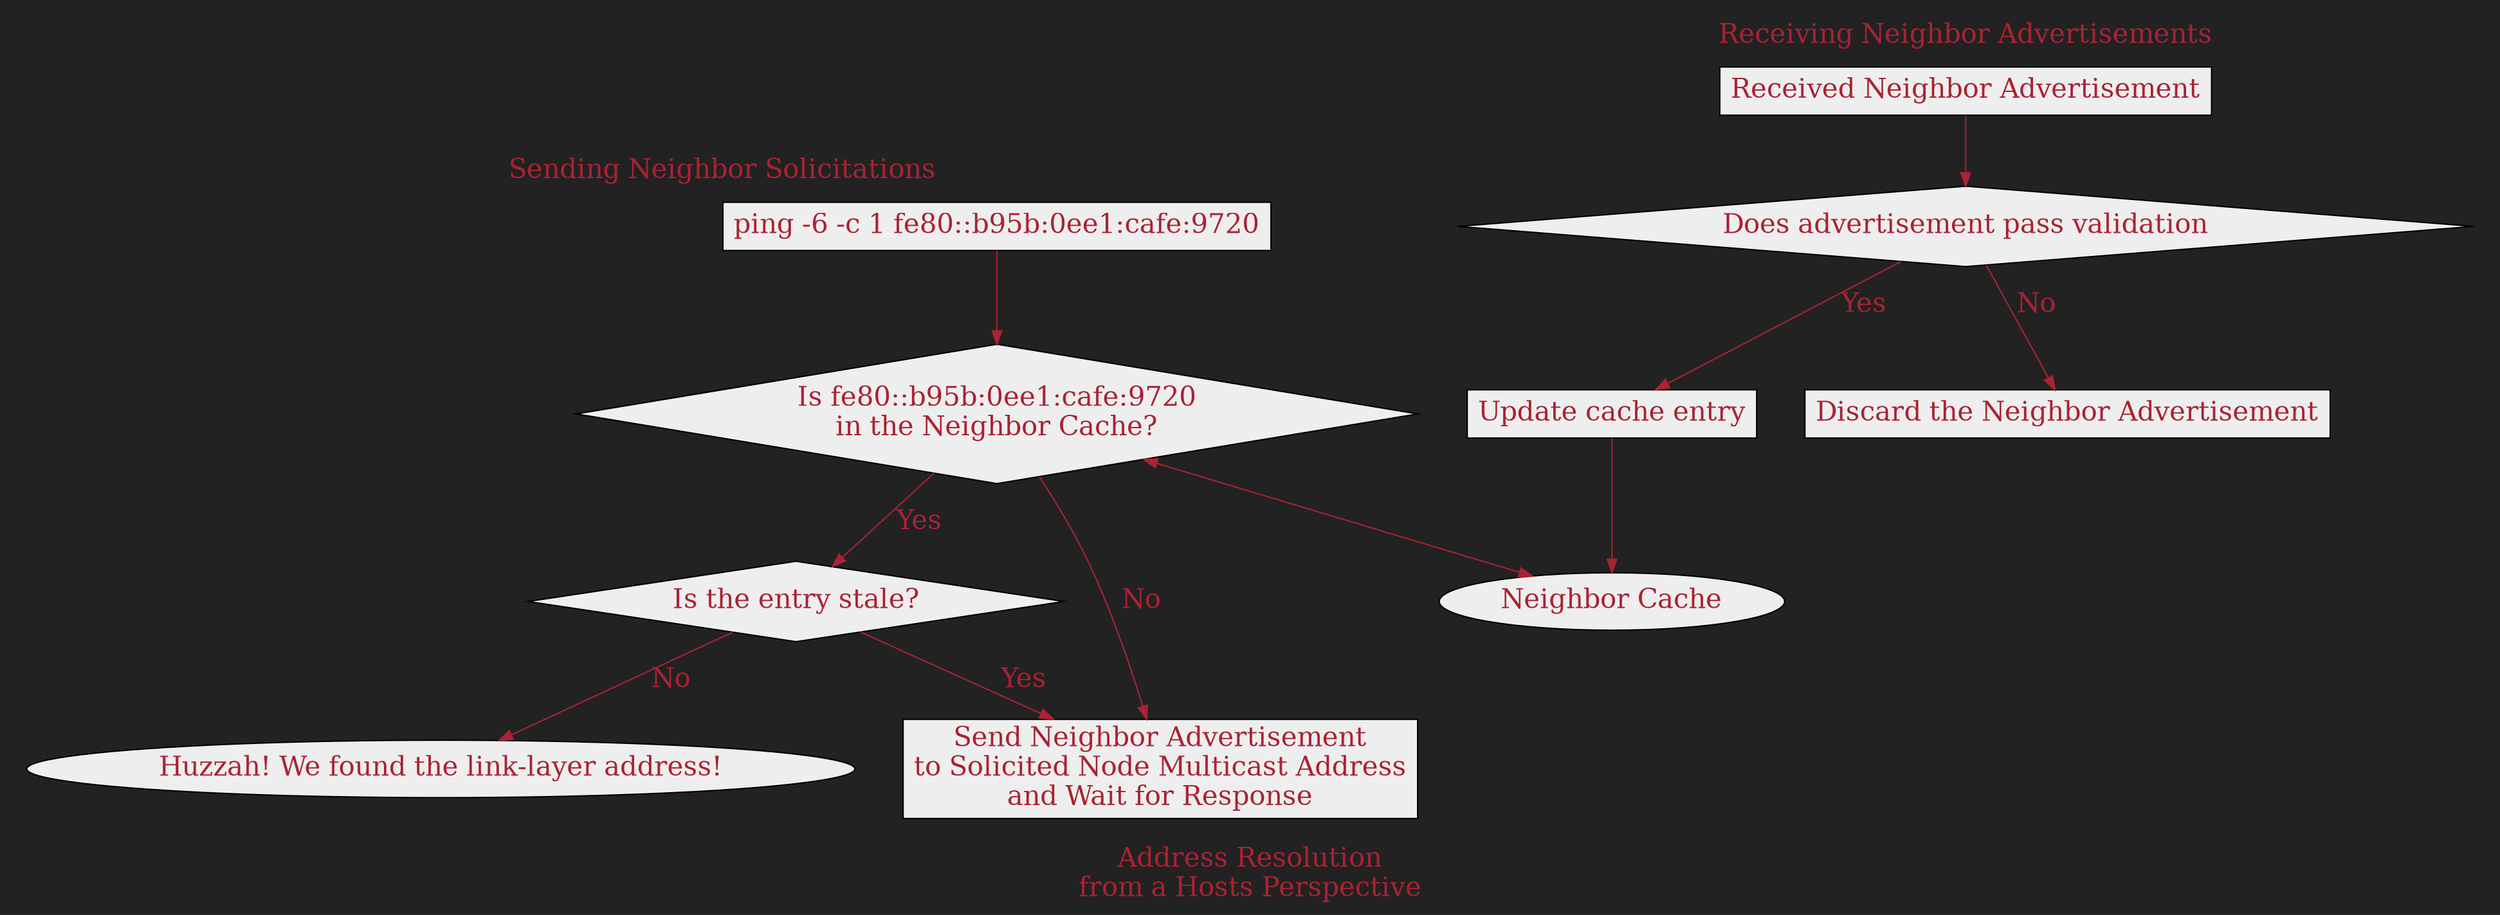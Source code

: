 digraph ARH {
    label="Address Resolution\nfrom a Hosts Perspective"
    compound=true
    splines=true
    color=none
    fontcolor="#aa2233"
    fontsize=20
    bgcolor="#222222"
    nodesep=0.5
    edge[
        color="#aa2233"
        fontcolor="#aa2233"
        fontsize=20
    ]
    node[
        fontcolor="#aa2233"
        fontsize=20
        fillcolor="#eeeeee"
        style=filled
    ]
    nd_cache[
        label="Neighbor Cache"
        shape=oval
    ]
    subgraph cluster0 {
        label="Sending Neighbor Solicitations"
        ping[
            label="ping -6 -c 1 fe80::b95b:0ee1:cafe:9720"
            shape=rectangle
        ]
        is_in_cache[
            label="Is fe80::b95b:0ee1:cafe:9720\nin the Neighbor Cache?"
            shape=diamond
        ]
        is_stale[
            label="Is the entry stale?"
            shape=diamond
        ]
        fetch_ll_addr[
            label="\
Send Neighbor Advertisement\n\
to Solicited Node Multicast Address\n\
and Wait for Response"
            shape=rectangle
        ]
        use_cached_addr[
            label="Huzzah! We found the link-layer address!"
        ]
    }
    subgraph cluster1 {
        label="Receiving Neighbor Advertisements"
        recv_na[
            label="Received Neighbor Advertisement"
            shape=rectangle
        ]
        na_valid[
            label="Does advertisement pass validation"
            shape=diamond
        ]
        update[
            label="Update cache entry"
            shape=rectangle
        ]
        discard_advert[
            label="Discard the Neighbor Advertisement"
            shape=rectangle
        ]
    }

    // Neighbor Solicitation
    ping -> is_in_cache
    is_in_cache -> nd_cache[dir=both]
    is_in_cache -> is_stale[label="Yes"]
    is_in_cache -> fetch_ll_addr[label="No"]
    is_stale -> fetch_ll_addr[label="Yes"]
    is_stale -> use_cached_addr[label="No"]

    // Neighbor Advertisement
    recv_na -> na_valid
    na_valid -> discard_advert[label="No"]
    na_valid -> update[label="Yes"]
    update -> nd_cache
}
